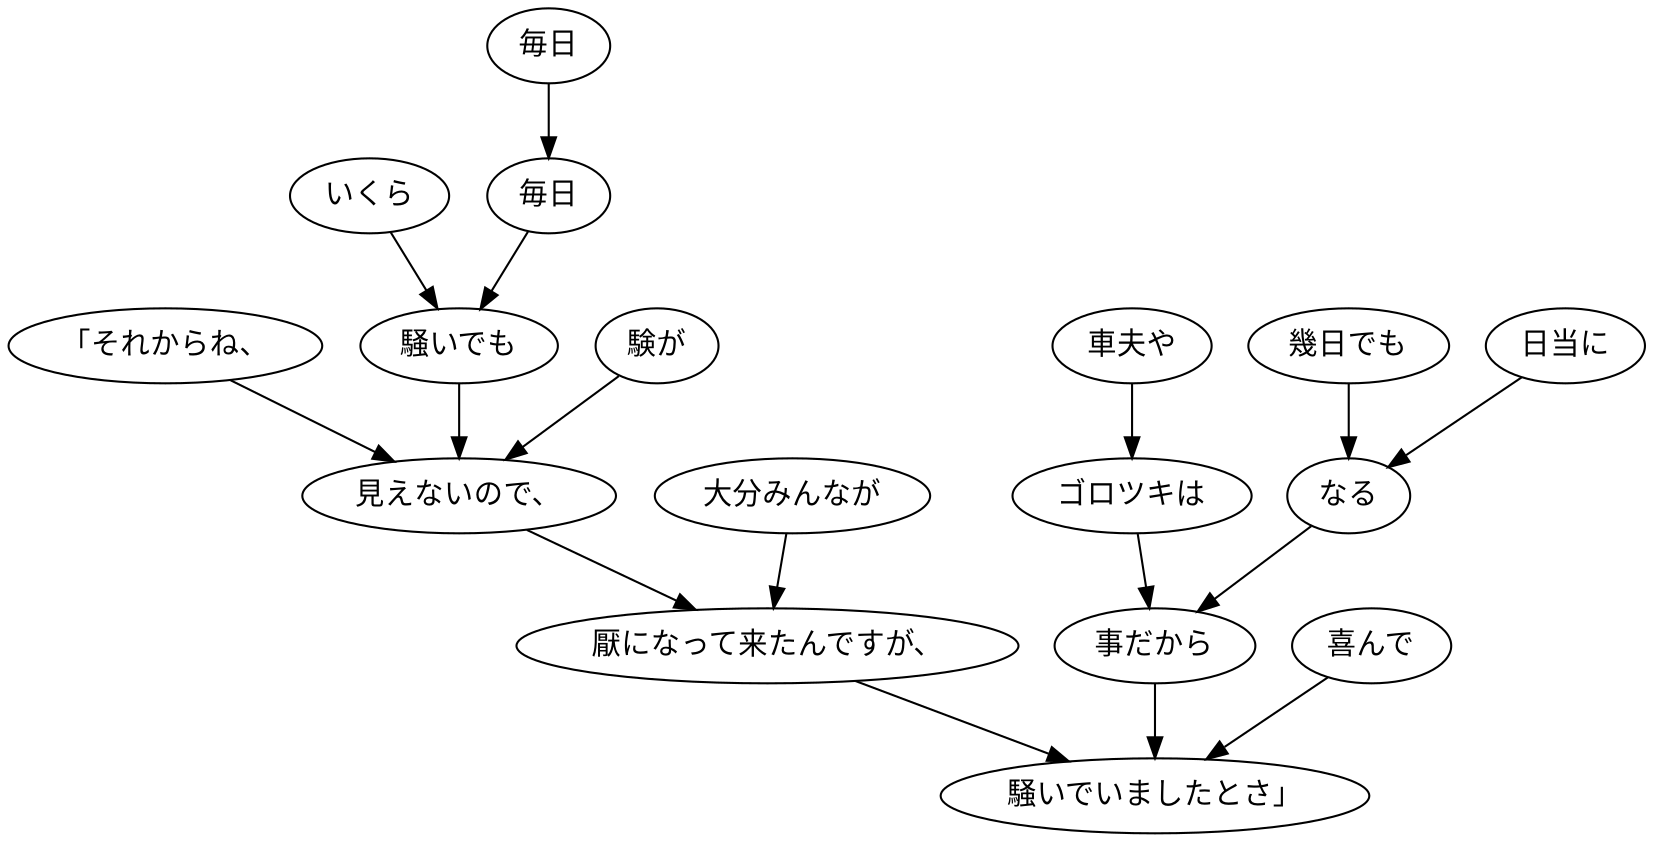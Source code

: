 digraph graph6904 {
	node0 [label="「それからね、"];
	node1 [label="いくら"];
	node2 [label="毎日"];
	node3 [label="毎日"];
	node4 [label="騒いでも"];
	node5 [label="験が"];
	node6 [label="見えないので、"];
	node7 [label="大分みんなが"];
	node8 [label="厭になって来たんですが、"];
	node9 [label="車夫や"];
	node10 [label="ゴロツキは"];
	node11 [label="幾日でも"];
	node12 [label="日当に"];
	node13 [label="なる"];
	node14 [label="事だから"];
	node15 [label="喜んで"];
	node16 [label="騒いでいましたとさ」"];
	node0 -> node6;
	node1 -> node4;
	node2 -> node3;
	node3 -> node4;
	node4 -> node6;
	node5 -> node6;
	node6 -> node8;
	node7 -> node8;
	node8 -> node16;
	node9 -> node10;
	node10 -> node14;
	node11 -> node13;
	node12 -> node13;
	node13 -> node14;
	node14 -> node16;
	node15 -> node16;
}
